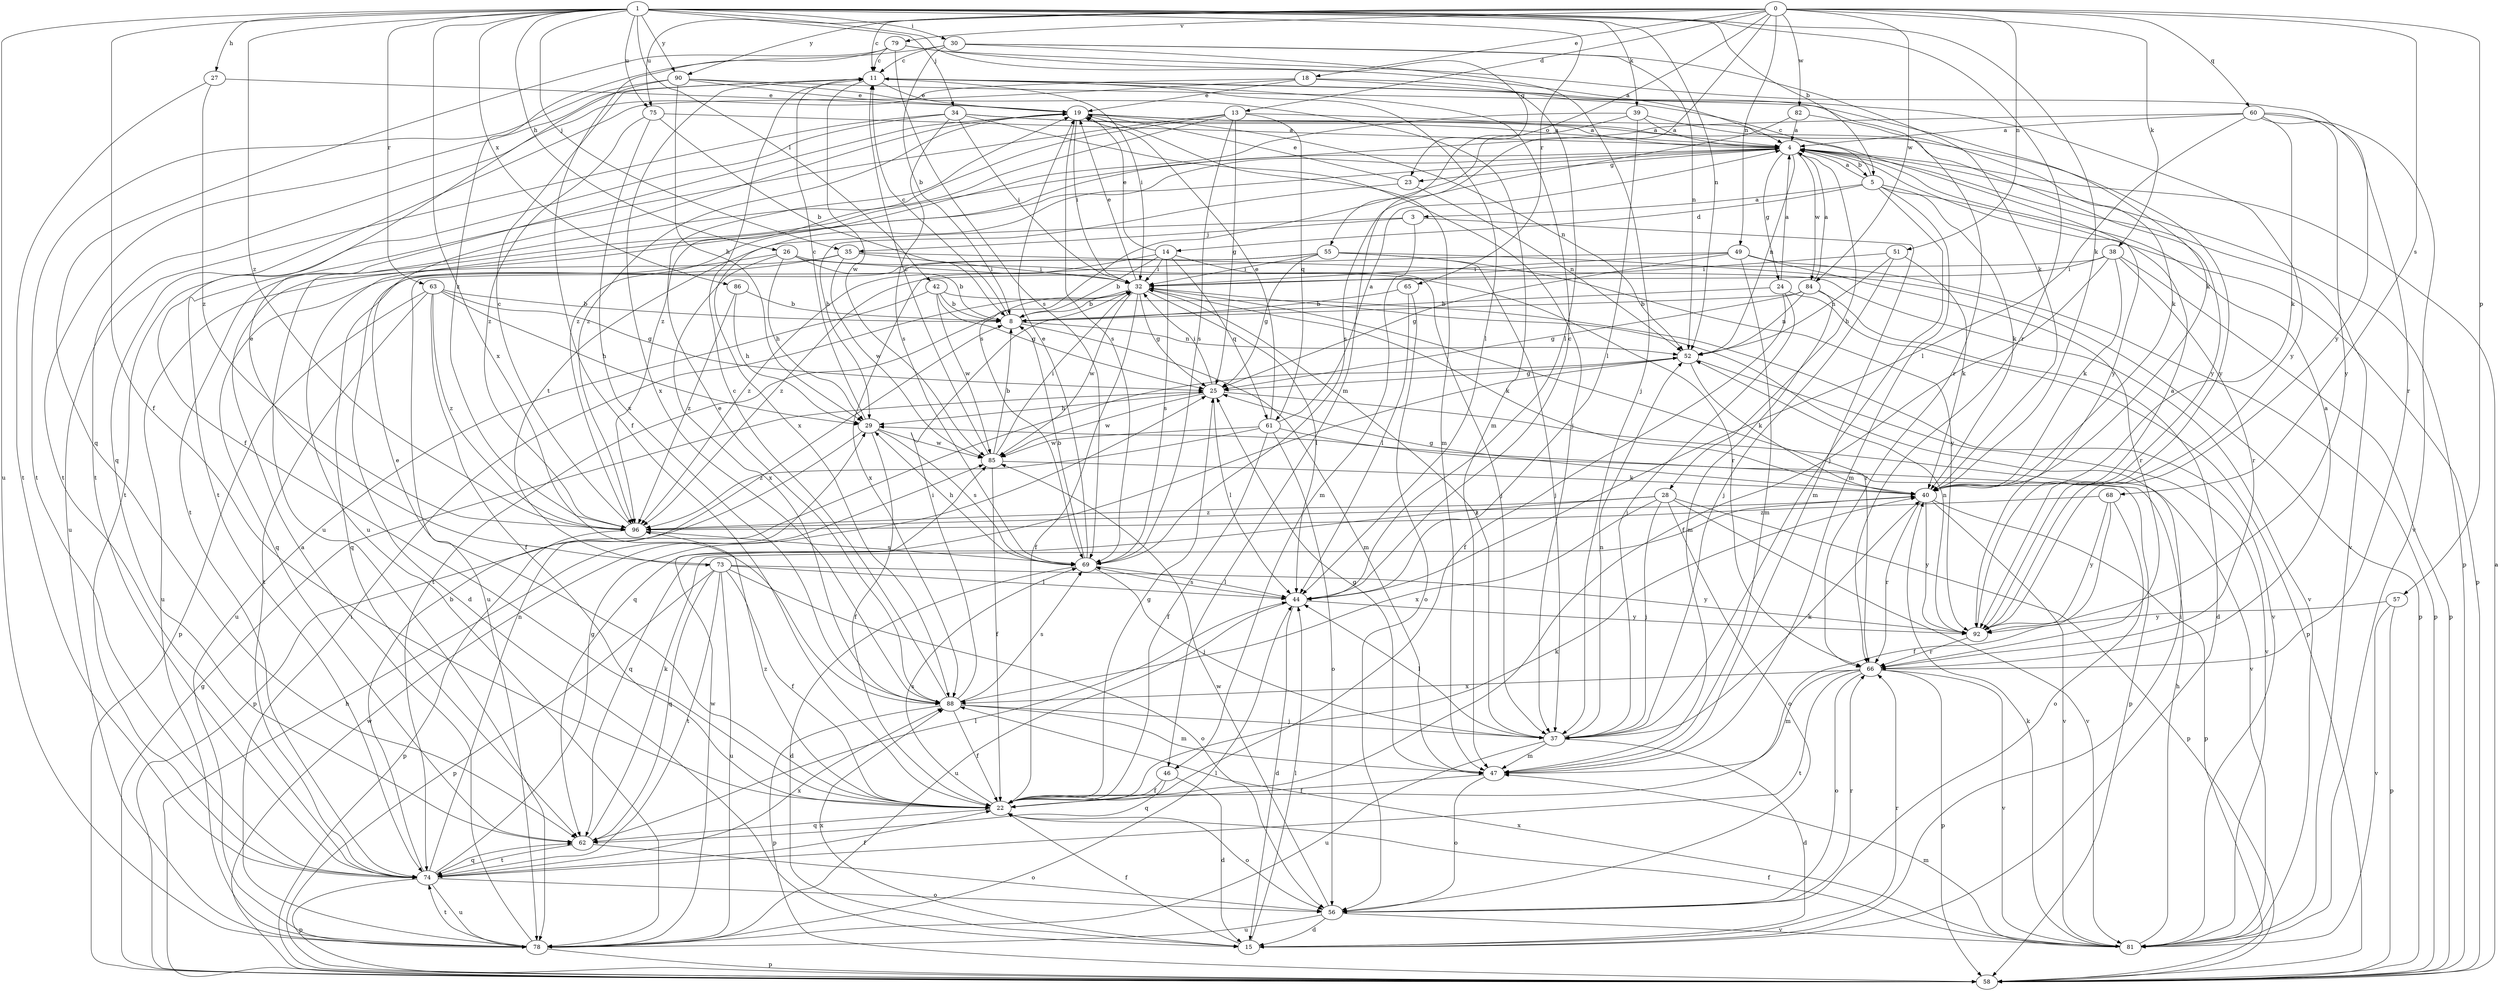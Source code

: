 strict digraph  {
0;
1;
3;
4;
5;
8;
11;
13;
14;
15;
18;
19;
22;
23;
24;
25;
26;
27;
28;
29;
30;
32;
34;
35;
37;
38;
39;
40;
42;
44;
46;
47;
49;
51;
52;
55;
56;
57;
58;
60;
61;
62;
63;
65;
66;
68;
69;
73;
74;
75;
78;
79;
81;
82;
84;
85;
86;
88;
90;
92;
96;
0 -> 11  [label=c];
0 -> 13  [label=d];
0 -> 18  [label=e];
0 -> 38  [label=k];
0 -> 46  [label=m];
0 -> 49  [label=n];
0 -> 51  [label=n];
0 -> 55  [label=o];
0 -> 57  [label=p];
0 -> 60  [label=q];
0 -> 68  [label=s];
0 -> 75  [label=u];
0 -> 79  [label=v];
0 -> 82  [label=w];
0 -> 84  [label=w];
0 -> 90  [label=y];
1 -> 5  [label=b];
1 -> 22  [label=f];
1 -> 23  [label=g];
1 -> 26  [label=h];
1 -> 27  [label=h];
1 -> 30  [label=i];
1 -> 34  [label=j];
1 -> 35  [label=j];
1 -> 39  [label=k];
1 -> 40  [label=k];
1 -> 42  [label=l];
1 -> 52  [label=n];
1 -> 63  [label=r];
1 -> 65  [label=r];
1 -> 66  [label=r];
1 -> 75  [label=u];
1 -> 78  [label=u];
1 -> 86  [label=x];
1 -> 88  [label=x];
1 -> 90  [label=y];
1 -> 96  [label=z];
3 -> 35  [label=j];
3 -> 46  [label=m];
3 -> 47  [label=m];
3 -> 73  [label=t];
4 -> 5  [label=b];
4 -> 23  [label=g];
4 -> 24  [label=g];
4 -> 28  [label=h];
4 -> 52  [label=n];
4 -> 58  [label=p];
4 -> 74  [label=t];
4 -> 81  [label=v];
4 -> 84  [label=w];
4 -> 88  [label=x];
5 -> 3  [label=a];
5 -> 4  [label=a];
5 -> 11  [label=c];
5 -> 14  [label=d];
5 -> 37  [label=j];
5 -> 40  [label=k];
5 -> 47  [label=m];
5 -> 58  [label=p];
8 -> 11  [label=c];
8 -> 47  [label=m];
8 -> 52  [label=n];
11 -> 19  [label=e];
11 -> 32  [label=i];
11 -> 44  [label=l];
11 -> 74  [label=t];
11 -> 85  [label=w];
11 -> 88  [label=x];
11 -> 92  [label=y];
13 -> 4  [label=a];
13 -> 25  [label=g];
13 -> 61  [label=q];
13 -> 69  [label=s];
13 -> 74  [label=t];
13 -> 78  [label=u];
13 -> 96  [label=z];
14 -> 8  [label=b];
14 -> 19  [label=e];
14 -> 32  [label=i];
14 -> 37  [label=j];
14 -> 61  [label=q];
14 -> 69  [label=s];
14 -> 88  [label=x];
15 -> 22  [label=f];
15 -> 32  [label=i];
15 -> 44  [label=l];
15 -> 66  [label=r];
15 -> 88  [label=x];
18 -> 19  [label=e];
18 -> 44  [label=l];
18 -> 62  [label=q];
18 -> 66  [label=r];
18 -> 74  [label=t];
19 -> 4  [label=a];
19 -> 32  [label=i];
19 -> 47  [label=m];
19 -> 52  [label=n];
19 -> 69  [label=s];
19 -> 92  [label=y];
19 -> 96  [label=z];
22 -> 19  [label=e];
22 -> 25  [label=g];
22 -> 40  [label=k];
22 -> 56  [label=o];
22 -> 62  [label=q];
22 -> 69  [label=s];
22 -> 96  [label=z];
23 -> 19  [label=e];
23 -> 29  [label=h];
23 -> 52  [label=n];
24 -> 4  [label=a];
24 -> 8  [label=b];
24 -> 22  [label=f];
24 -> 37  [label=j];
24 -> 58  [label=p];
25 -> 29  [label=h];
25 -> 32  [label=i];
25 -> 44  [label=l];
25 -> 81  [label=v];
25 -> 85  [label=w];
26 -> 8  [label=b];
26 -> 15  [label=d];
26 -> 29  [label=h];
26 -> 32  [label=i];
26 -> 66  [label=r];
26 -> 88  [label=x];
27 -> 19  [label=e];
27 -> 74  [label=t];
27 -> 96  [label=z];
28 -> 37  [label=j];
28 -> 56  [label=o];
28 -> 58  [label=p];
28 -> 62  [label=q];
28 -> 81  [label=v];
28 -> 88  [label=x];
28 -> 96  [label=z];
29 -> 11  [label=c];
29 -> 22  [label=f];
29 -> 58  [label=p];
29 -> 69  [label=s];
29 -> 85  [label=w];
30 -> 8  [label=b];
30 -> 11  [label=c];
30 -> 37  [label=j];
30 -> 40  [label=k];
30 -> 52  [label=n];
30 -> 96  [label=z];
32 -> 8  [label=b];
32 -> 19  [label=e];
32 -> 22  [label=f];
32 -> 25  [label=g];
32 -> 40  [label=k];
32 -> 44  [label=l];
32 -> 66  [label=r];
32 -> 74  [label=t];
32 -> 85  [label=w];
34 -> 4  [label=a];
34 -> 32  [label=i];
34 -> 37  [label=j];
34 -> 69  [label=s];
34 -> 74  [label=t];
34 -> 78  [label=u];
34 -> 92  [label=y];
35 -> 32  [label=i];
35 -> 62  [label=q];
35 -> 78  [label=u];
35 -> 81  [label=v];
35 -> 85  [label=w];
37 -> 15  [label=d];
37 -> 32  [label=i];
37 -> 40  [label=k];
37 -> 44  [label=l];
37 -> 47  [label=m];
37 -> 52  [label=n];
37 -> 78  [label=u];
38 -> 22  [label=f];
38 -> 32  [label=i];
38 -> 40  [label=k];
38 -> 58  [label=p];
38 -> 66  [label=r];
38 -> 96  [label=z];
39 -> 4  [label=a];
39 -> 44  [label=l];
39 -> 69  [label=s];
39 -> 92  [label=y];
39 -> 96  [label=z];
40 -> 25  [label=g];
40 -> 58  [label=p];
40 -> 66  [label=r];
40 -> 81  [label=v];
40 -> 92  [label=y];
40 -> 96  [label=z];
42 -> 8  [label=b];
42 -> 25  [label=g];
42 -> 78  [label=u];
42 -> 81  [label=v];
42 -> 85  [label=w];
44 -> 11  [label=c];
44 -> 15  [label=d];
44 -> 69  [label=s];
44 -> 78  [label=u];
44 -> 92  [label=y];
46 -> 15  [label=d];
46 -> 22  [label=f];
46 -> 62  [label=q];
47 -> 22  [label=f];
47 -> 25  [label=g];
47 -> 56  [label=o];
49 -> 25  [label=g];
49 -> 32  [label=i];
49 -> 47  [label=m];
49 -> 58  [label=p];
49 -> 66  [label=r];
49 -> 96  [label=z];
51 -> 32  [label=i];
51 -> 37  [label=j];
51 -> 40  [label=k];
51 -> 52  [label=n];
52 -> 25  [label=g];
52 -> 40  [label=k];
52 -> 62  [label=q];
52 -> 81  [label=v];
55 -> 25  [label=g];
55 -> 32  [label=i];
55 -> 37  [label=j];
55 -> 58  [label=p];
55 -> 62  [label=q];
55 -> 78  [label=u];
55 -> 92  [label=y];
56 -> 15  [label=d];
56 -> 66  [label=r];
56 -> 78  [label=u];
56 -> 81  [label=v];
56 -> 85  [label=w];
57 -> 58  [label=p];
57 -> 81  [label=v];
57 -> 92  [label=y];
58 -> 4  [label=a];
58 -> 25  [label=g];
58 -> 29  [label=h];
58 -> 85  [label=w];
60 -> 4  [label=a];
60 -> 40  [label=k];
60 -> 44  [label=l];
60 -> 66  [label=r];
60 -> 78  [label=u];
60 -> 81  [label=v];
60 -> 92  [label=y];
61 -> 4  [label=a];
61 -> 19  [label=e];
61 -> 22  [label=f];
61 -> 56  [label=o];
61 -> 58  [label=p];
61 -> 85  [label=w];
61 -> 96  [label=z];
62 -> 40  [label=k];
62 -> 44  [label=l];
62 -> 56  [label=o];
62 -> 74  [label=t];
63 -> 8  [label=b];
63 -> 22  [label=f];
63 -> 25  [label=g];
63 -> 29  [label=h];
63 -> 58  [label=p];
63 -> 74  [label=t];
63 -> 96  [label=z];
65 -> 8  [label=b];
65 -> 44  [label=l];
65 -> 56  [label=o];
66 -> 4  [label=a];
66 -> 47  [label=m];
66 -> 56  [label=o];
66 -> 58  [label=p];
66 -> 74  [label=t];
66 -> 81  [label=v];
66 -> 88  [label=x];
68 -> 22  [label=f];
68 -> 56  [label=o];
68 -> 92  [label=y];
68 -> 96  [label=z];
69 -> 8  [label=b];
69 -> 15  [label=d];
69 -> 19  [label=e];
69 -> 29  [label=h];
69 -> 37  [label=j];
69 -> 44  [label=l];
73 -> 19  [label=e];
73 -> 22  [label=f];
73 -> 44  [label=l];
73 -> 56  [label=o];
73 -> 58  [label=p];
73 -> 62  [label=q];
73 -> 74  [label=t];
73 -> 78  [label=u];
73 -> 92  [label=y];
74 -> 8  [label=b];
74 -> 22  [label=f];
74 -> 25  [label=g];
74 -> 52  [label=n];
74 -> 56  [label=o];
74 -> 58  [label=p];
74 -> 62  [label=q];
74 -> 78  [label=u];
74 -> 88  [label=x];
75 -> 4  [label=a];
75 -> 8  [label=b];
75 -> 88  [label=x];
75 -> 96  [label=z];
78 -> 4  [label=a];
78 -> 32  [label=i];
78 -> 44  [label=l];
78 -> 58  [label=p];
78 -> 74  [label=t];
78 -> 85  [label=w];
79 -> 4  [label=a];
79 -> 11  [label=c];
79 -> 22  [label=f];
79 -> 62  [label=q];
79 -> 69  [label=s];
79 -> 92  [label=y];
81 -> 22  [label=f];
81 -> 29  [label=h];
81 -> 40  [label=k];
81 -> 47  [label=m];
81 -> 88  [label=x];
82 -> 4  [label=a];
82 -> 40  [label=k];
82 -> 69  [label=s];
84 -> 4  [label=a];
84 -> 8  [label=b];
84 -> 15  [label=d];
84 -> 25  [label=g];
84 -> 47  [label=m];
84 -> 52  [label=n];
85 -> 8  [label=b];
85 -> 11  [label=c];
85 -> 22  [label=f];
85 -> 32  [label=i];
85 -> 40  [label=k];
86 -> 8  [label=b];
86 -> 29  [label=h];
86 -> 96  [label=z];
88 -> 11  [label=c];
88 -> 19  [label=e];
88 -> 22  [label=f];
88 -> 32  [label=i];
88 -> 37  [label=j];
88 -> 47  [label=m];
88 -> 58  [label=p];
88 -> 69  [label=s];
90 -> 19  [label=e];
90 -> 22  [label=f];
90 -> 29  [label=h];
90 -> 40  [label=k];
90 -> 47  [label=m];
90 -> 74  [label=t];
92 -> 4  [label=a];
92 -> 52  [label=n];
92 -> 66  [label=r];
96 -> 11  [label=c];
96 -> 58  [label=p];
96 -> 69  [label=s];
}
